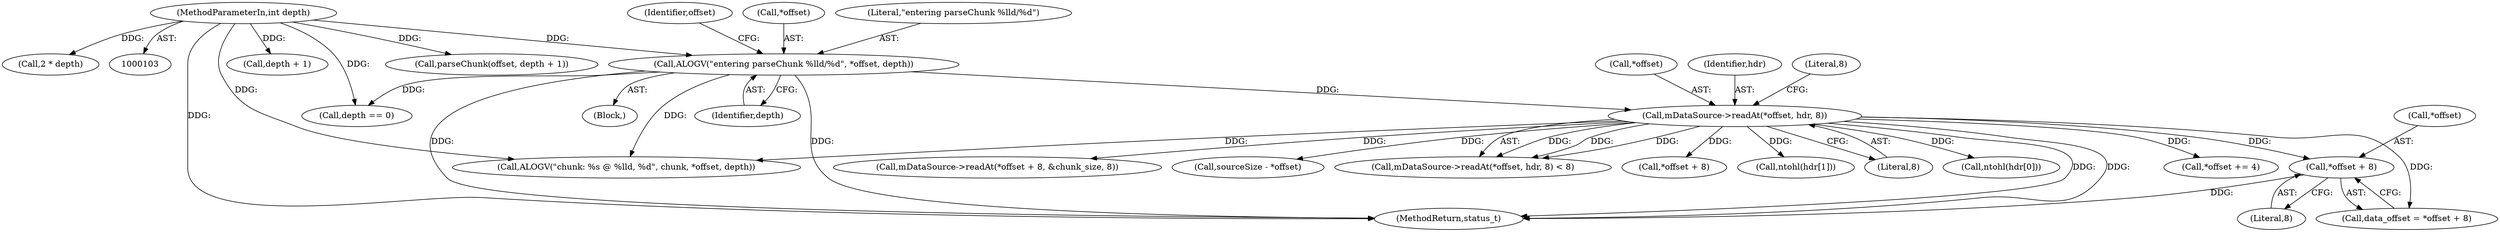 digraph "0_Android_6fe85f7e15203e48df2cc3e8e1c4bc6ad49dc968@pointer" {
"1000141" [label="(Call,*offset + 8)"];
"1000115" [label="(Call,mDataSource->readAt(*offset, hdr, 8))"];
"1000107" [label="(Call,ALOGV(\"entering parseChunk %lld/%d\", *offset, depth))"];
"1000105" [label="(MethodParameterIn,int depth)"];
"1000118" [label="(Identifier,hdr)"];
"1000134" [label="(Call,ntohl(hdr[1]))"];
"1000119" [label="(Literal,8)"];
"1000114" [label="(Call,mDataSource->readAt(*offset, hdr, 8) < 8)"];
"1000115" [label="(Call,mDataSource->readAt(*offset, hdr, 8))"];
"1000127" [label="(Call,ntohl(hdr[0]))"];
"1000229" [label="(Call,ALOGV(\"chunk: %s @ %lld, %d\", chunk, *offset, depth))"];
"1000120" [label="(Literal,8)"];
"1000108" [label="(Literal,\"entering parseChunk %lld/%d\")"];
"1000117" [label="(Identifier,offset)"];
"1002931" [label="(MethodReturn,status_t)"];
"1000211" [label="(Call,*offset += 4)"];
"1000345" [label="(Call,depth + 1)"];
"1000185" [label="(Call,depth == 0)"];
"1000139" [label="(Call,data_offset = *offset + 8)"];
"1000142" [label="(Call,*offset)"];
"1000152" [label="(Call,mDataSource->readAt(*offset + 8, &chunk_size, 8))"];
"1000144" [label="(Literal,8)"];
"1000199" [label="(Call,sourceSize - *offset)"];
"1000107" [label="(Call,ALOGV(\"entering parseChunk %lld/%d\", *offset, depth))"];
"1000105" [label="(MethodParameterIn,int depth)"];
"1000111" [label="(Identifier,depth)"];
"1000116" [label="(Call,*offset)"];
"1000109" [label="(Call,*offset)"];
"1000343" [label="(Call,parseChunk(offset, depth + 1))"];
"1000106" [label="(Block,)"];
"1000250" [label="(Call,2 * depth)"];
"1000141" [label="(Call,*offset + 8)"];
"1000153" [label="(Call,*offset + 8)"];
"1000141" -> "1000139"  [label="AST: "];
"1000141" -> "1000144"  [label="CFG: "];
"1000142" -> "1000141"  [label="AST: "];
"1000144" -> "1000141"  [label="AST: "];
"1000139" -> "1000141"  [label="CFG: "];
"1000141" -> "1002931"  [label="DDG: "];
"1000115" -> "1000141"  [label="DDG: "];
"1000115" -> "1000114"  [label="AST: "];
"1000115" -> "1000119"  [label="CFG: "];
"1000116" -> "1000115"  [label="AST: "];
"1000118" -> "1000115"  [label="AST: "];
"1000119" -> "1000115"  [label="AST: "];
"1000120" -> "1000115"  [label="CFG: "];
"1000115" -> "1002931"  [label="DDG: "];
"1000115" -> "1002931"  [label="DDG: "];
"1000115" -> "1000114"  [label="DDG: "];
"1000115" -> "1000114"  [label="DDG: "];
"1000115" -> "1000114"  [label="DDG: "];
"1000107" -> "1000115"  [label="DDG: "];
"1000115" -> "1000127"  [label="DDG: "];
"1000115" -> "1000134"  [label="DDG: "];
"1000115" -> "1000139"  [label="DDG: "];
"1000115" -> "1000152"  [label="DDG: "];
"1000115" -> "1000153"  [label="DDG: "];
"1000115" -> "1000199"  [label="DDG: "];
"1000115" -> "1000211"  [label="DDG: "];
"1000115" -> "1000229"  [label="DDG: "];
"1000107" -> "1000106"  [label="AST: "];
"1000107" -> "1000111"  [label="CFG: "];
"1000108" -> "1000107"  [label="AST: "];
"1000109" -> "1000107"  [label="AST: "];
"1000111" -> "1000107"  [label="AST: "];
"1000117" -> "1000107"  [label="CFG: "];
"1000107" -> "1002931"  [label="DDG: "];
"1000107" -> "1002931"  [label="DDG: "];
"1000105" -> "1000107"  [label="DDG: "];
"1000107" -> "1000185"  [label="DDG: "];
"1000107" -> "1000229"  [label="DDG: "];
"1000105" -> "1000103"  [label="AST: "];
"1000105" -> "1002931"  [label="DDG: "];
"1000105" -> "1000185"  [label="DDG: "];
"1000105" -> "1000229"  [label="DDG: "];
"1000105" -> "1000250"  [label="DDG: "];
"1000105" -> "1000343"  [label="DDG: "];
"1000105" -> "1000345"  [label="DDG: "];
}
